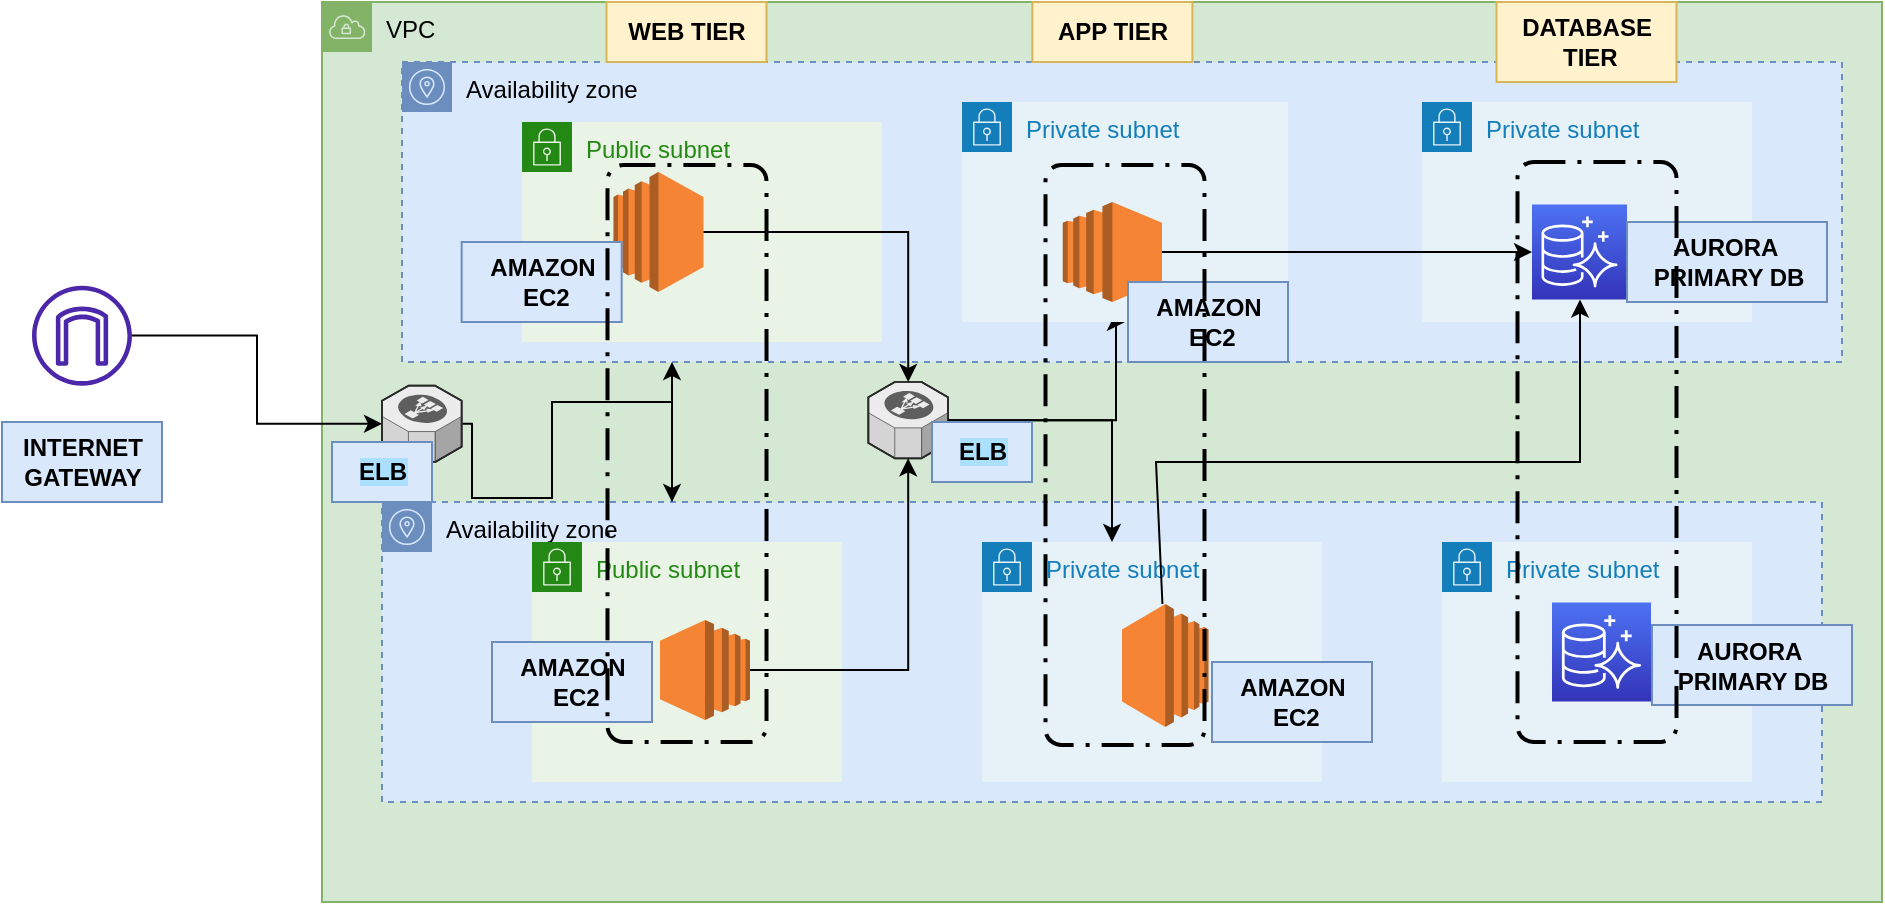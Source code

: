 <mxfile version="20.5.1" type="device"><diagram id="uzL1JmCP-hk4vSRYGaol" name="Page-1"><mxGraphModel dx="1963" dy="759" grid="1" gridSize="10" guides="1" tooltips="1" connect="1" arrows="1" fold="1" page="1" pageScale="1" pageWidth="850" pageHeight="1100" math="0" shadow="0"><root><mxCell id="0"/><mxCell id="1" parent="0"/><mxCell id="akajo7f7efWesyGH93C2-1" value="VPC" style="points=[[0,0],[0.25,0],[0.5,0],[0.75,0],[1,0],[1,0.25],[1,0.5],[1,0.75],[1,1],[0.75,1],[0.5,1],[0.25,1],[0,1],[0,0.75],[0,0.5],[0,0.25]];outlineConnect=0;html=1;whiteSpace=wrap;fontSize=12;fontStyle=0;container=1;pointerEvents=0;collapsible=0;recursiveResize=0;shape=mxgraph.aws4.group;grIcon=mxgraph.aws4.group_vpc;strokeColor=#82b366;fillColor=#d5e8d4;verticalAlign=top;align=left;spacingLeft=30;dashed=0;" vertex="1" parent="1"><mxGeometry x="35" y="160" width="780" height="450" as="geometry"/></mxCell><mxCell id="akajo7f7efWesyGH93C2-2" value="Availability zone" style="sketch=0;outlineConnect=0;html=1;whiteSpace=wrap;fontSize=12;fontStyle=0;shape=mxgraph.aws4.group;grIcon=mxgraph.aws4.group_availability_zone;strokeColor=#6c8ebf;fillColor=#dae8fc;verticalAlign=top;align=left;spacingLeft=30;dashed=1;" vertex="1" parent="akajo7f7efWesyGH93C2-1"><mxGeometry x="40" y="30" width="720" height="150" as="geometry"/></mxCell><mxCell id="akajo7f7efWesyGH93C2-27" style="edgeStyle=orthogonalEdgeStyle;rounded=0;orthogonalLoop=1;jettySize=auto;html=1;" edge="1" parent="akajo7f7efWesyGH93C2-1" source="akajo7f7efWesyGH93C2-3" target="akajo7f7efWesyGH93C2-2"><mxGeometry relative="1" as="geometry"><Array as="points"><mxPoint x="175" y="190"/><mxPoint x="175" y="190"/></Array></mxGeometry></mxCell><mxCell id="akajo7f7efWesyGH93C2-3" value="Availability zone" style="sketch=0;outlineConnect=0;html=1;whiteSpace=wrap;fontSize=12;fontStyle=0;shape=mxgraph.aws4.group;grIcon=mxgraph.aws4.group_availability_zone;strokeColor=#6c8ebf;fillColor=#dae8fc;verticalAlign=top;align=left;spacingLeft=30;dashed=1;" vertex="1" parent="akajo7f7efWesyGH93C2-1"><mxGeometry x="30" y="250" width="720" height="150" as="geometry"/></mxCell><mxCell id="akajo7f7efWesyGH93C2-4" value="Public subnet" style="points=[[0,0],[0.25,0],[0.5,0],[0.75,0],[1,0],[1,0.25],[1,0.5],[1,0.75],[1,1],[0.75,1],[0.5,1],[0.25,1],[0,1],[0,0.75],[0,0.5],[0,0.25]];outlineConnect=0;gradientColor=none;html=1;whiteSpace=wrap;fontSize=12;fontStyle=0;container=1;pointerEvents=0;collapsible=0;recursiveResize=0;shape=mxgraph.aws4.group;grIcon=mxgraph.aws4.group_security_group;grStroke=0;strokeColor=#248814;fillColor=#E9F3E6;verticalAlign=top;align=left;spacingLeft=30;fontColor=#248814;dashed=0;" vertex="1" parent="akajo7f7efWesyGH93C2-1"><mxGeometry x="100" y="60" width="180" height="110" as="geometry"/></mxCell><mxCell id="akajo7f7efWesyGH93C2-17" value="" style="outlineConnect=0;dashed=0;verticalLabelPosition=bottom;verticalAlign=top;align=center;html=1;shape=mxgraph.aws3.ec2;fillColor=#F58534;gradientColor=none;" vertex="1" parent="akajo7f7efWesyGH93C2-4"><mxGeometry x="45.75" y="25" width="45" height="60" as="geometry"/></mxCell><mxCell id="akajo7f7efWesyGH93C2-6" value="Public subnet" style="points=[[0,0],[0.25,0],[0.5,0],[0.75,0],[1,0],[1,0.25],[1,0.5],[1,0.75],[1,1],[0.75,1],[0.5,1],[0.25,1],[0,1],[0,0.75],[0,0.5],[0,0.25]];outlineConnect=0;gradientColor=none;html=1;whiteSpace=wrap;fontSize=12;fontStyle=0;container=1;pointerEvents=0;collapsible=0;recursiveResize=0;shape=mxgraph.aws4.group;grIcon=mxgraph.aws4.group_security_group;grStroke=0;strokeColor=#248814;fillColor=#E9F3E6;verticalAlign=top;align=left;spacingLeft=30;fontColor=#248814;dashed=0;rotation=0;" vertex="1" parent="akajo7f7efWesyGH93C2-1"><mxGeometry x="105" y="270" width="155" height="120" as="geometry"/></mxCell><mxCell id="akajo7f7efWesyGH93C2-16" value="" style="outlineConnect=0;dashed=0;verticalLabelPosition=bottom;verticalAlign=top;align=center;html=1;shape=mxgraph.aws3.ec2;fillColor=#F58534;gradientColor=none;rotation=180;" vertex="1" parent="akajo7f7efWesyGH93C2-6"><mxGeometry x="64" y="39" width="45" height="50" as="geometry"/></mxCell><mxCell id="akajo7f7efWesyGH93C2-10" value="Private subnet" style="points=[[0,0],[0.25,0],[0.5,0],[0.75,0],[1,0],[1,0.25],[1,0.5],[1,0.75],[1,1],[0.75,1],[0.5,1],[0.25,1],[0,1],[0,0.75],[0,0.5],[0,0.25]];outlineConnect=0;gradientColor=none;html=1;whiteSpace=wrap;fontSize=12;fontStyle=0;container=1;pointerEvents=0;collapsible=0;recursiveResize=0;shape=mxgraph.aws4.group;grIcon=mxgraph.aws4.group_security_group;grStroke=0;strokeColor=#147EBA;fillColor=#E6F2F8;verticalAlign=top;align=left;spacingLeft=30;fontColor=#147EBA;dashed=0;" vertex="1" parent="akajo7f7efWesyGH93C2-1"><mxGeometry x="550" y="50" width="165" height="110" as="geometry"/></mxCell><mxCell id="akajo7f7efWesyGH93C2-9" value="Private subnet" style="points=[[0,0],[0.25,0],[0.5,0],[0.75,0],[1,0],[1,0.25],[1,0.5],[1,0.75],[1,1],[0.75,1],[0.5,1],[0.25,1],[0,1],[0,0.75],[0,0.5],[0,0.25]];outlineConnect=0;gradientColor=none;html=1;whiteSpace=wrap;fontSize=12;fontStyle=0;container=1;pointerEvents=0;collapsible=0;recursiveResize=0;shape=mxgraph.aws4.group;grIcon=mxgraph.aws4.group_security_group;grStroke=0;strokeColor=#147EBA;fillColor=#E6F2F8;verticalAlign=top;align=left;spacingLeft=30;fontColor=#147EBA;dashed=0;rotation=0;" vertex="1" parent="akajo7f7efWesyGH93C2-1"><mxGeometry x="560" y="270" width="155" height="120" as="geometry"/></mxCell><mxCell id="akajo7f7efWesyGH93C2-20" value="" style="sketch=0;points=[[0,0,0],[0.25,0,0],[0.5,0,0],[0.75,0,0],[1,0,0],[0,1,0],[0.25,1,0],[0.5,1,0],[0.75,1,0],[1,1,0],[0,0.25,0],[0,0.5,0],[0,0.75,0],[1,0.25,0],[1,0.5,0],[1,0.75,0]];outlineConnect=0;fontColor=#232F3E;gradientColor=#4D72F3;gradientDirection=north;fillColor=#3334B9;strokeColor=#ffffff;dashed=0;verticalLabelPosition=bottom;verticalAlign=top;align=center;html=1;fontSize=12;fontStyle=0;aspect=fixed;shape=mxgraph.aws4.resourceIcon;resIcon=mxgraph.aws4.aurora;" vertex="1" parent="akajo7f7efWesyGH93C2-9"><mxGeometry x="55" y="30.25" width="49.5" height="49.5" as="geometry"/></mxCell><mxCell id="akajo7f7efWesyGH93C2-26" value="" style="edgeStyle=orthogonalEdgeStyle;rounded=0;orthogonalLoop=1;jettySize=auto;html=1;" edge="1" parent="akajo7f7efWesyGH93C2-1" source="akajo7f7efWesyGH93C2-13" target="akajo7f7efWesyGH93C2-3"><mxGeometry relative="1" as="geometry"><Array as="points"><mxPoint x="75" y="248"/><mxPoint x="115" y="248"/><mxPoint x="115" y="200"/><mxPoint x="175" y="200"/></Array></mxGeometry></mxCell><mxCell id="akajo7f7efWesyGH93C2-13" value="" style="verticalLabelPosition=bottom;html=1;verticalAlign=top;strokeWidth=1;align=center;outlineConnect=0;dashed=0;outlineConnect=0;shape=mxgraph.aws3d.elasticLoadBalancing;fillColor=#ECECEC;strokeColor=#5E5E5E;aspect=fixed;" vertex="1" parent="akajo7f7efWesyGH93C2-1"><mxGeometry x="30" y="191.83" width="39.83" height="38.17" as="geometry"/></mxCell><mxCell id="akajo7f7efWesyGH93C2-35" value="" style="edgeStyle=orthogonalEdgeStyle;rounded=0;orthogonalLoop=1;jettySize=auto;html=1;entryX=0.5;entryY=1;entryDx=0;entryDy=0;" edge="1" parent="akajo7f7efWesyGH93C2-1" source="akajo7f7efWesyGH93C2-14" target="akajo7f7efWesyGH93C2-8"><mxGeometry relative="1" as="geometry"><Array as="points"><mxPoint x="397" y="209"/></Array></mxGeometry></mxCell><mxCell id="akajo7f7efWesyGH93C2-14" value="" style="verticalLabelPosition=bottom;html=1;verticalAlign=top;strokeWidth=1;align=center;outlineConnect=0;dashed=0;outlineConnect=0;shape=mxgraph.aws3d.elasticLoadBalancing;fillColor=#ECECEC;strokeColor=#5E5E5E;aspect=fixed;" vertex="1" parent="akajo7f7efWesyGH93C2-1"><mxGeometry x="273.17" y="190" width="39.83" height="38.17" as="geometry"/></mxCell><mxCell id="akajo7f7efWesyGH93C2-8" value="Private subnet" style="points=[[0,0],[0.25,0],[0.5,0],[0.75,0],[1,0],[1,0.25],[1,0.5],[1,0.75],[1,1],[0.75,1],[0.5,1],[0.25,1],[0,1],[0,0.75],[0,0.5],[0,0.25]];outlineConnect=0;gradientColor=none;html=1;whiteSpace=wrap;fontSize=12;fontStyle=0;container=1;pointerEvents=0;collapsible=0;recursiveResize=0;shape=mxgraph.aws4.group;grIcon=mxgraph.aws4.group_security_group;grStroke=0;strokeColor=#147EBA;fillColor=#E6F2F8;verticalAlign=top;align=left;spacingLeft=30;fontColor=#147EBA;dashed=0;" vertex="1" parent="akajo7f7efWesyGH93C2-1"><mxGeometry x="320" y="50" width="163" height="110" as="geometry"/></mxCell><mxCell id="akajo7f7efWesyGH93C2-50" value="" style="edgeStyle=orthogonalEdgeStyle;rounded=0;orthogonalLoop=1;jettySize=auto;html=1;" edge="1" parent="akajo7f7efWesyGH93C2-1" source="akajo7f7efWesyGH93C2-18" target="akajo7f7efWesyGH93C2-19"><mxGeometry relative="1" as="geometry"/></mxCell><mxCell id="akajo7f7efWesyGH93C2-18" value="" style="outlineConnect=0;dashed=0;verticalLabelPosition=bottom;verticalAlign=top;align=center;html=1;shape=mxgraph.aws3.ec2;fillColor=#F58534;gradientColor=none;" vertex="1" parent="akajo7f7efWesyGH93C2-1"><mxGeometry x="370.38" y="100" width="49.62" height="50" as="geometry"/></mxCell><mxCell id="akajo7f7efWesyGH93C2-7" value="Private subnet" style="points=[[0,0],[0.25,0],[0.5,0],[0.75,0],[1,0],[1,0.25],[1,0.5],[1,0.75],[1,1],[0.75,1],[0.5,1],[0.25,1],[0,1],[0,0.75],[0,0.5],[0,0.25]];outlineConnect=0;gradientColor=none;html=1;whiteSpace=wrap;fontSize=12;fontStyle=0;container=1;pointerEvents=0;collapsible=0;recursiveResize=0;shape=mxgraph.aws4.group;grIcon=mxgraph.aws4.group_security_group;grStroke=0;strokeColor=#147EBA;fillColor=#E6F2F8;verticalAlign=top;align=left;spacingLeft=30;fontColor=#147EBA;dashed=0;rotation=0;" vertex="1" parent="akajo7f7efWesyGH93C2-1"><mxGeometry x="330" y="270" width="170" height="120" as="geometry"/></mxCell><mxCell id="akajo7f7efWesyGH93C2-15" value="" style="outlineConnect=0;dashed=0;verticalLabelPosition=bottom;verticalAlign=top;align=center;html=1;shape=mxgraph.aws3.ec2;fillColor=#F58534;gradientColor=none;rotation=180;" vertex="1" parent="akajo7f7efWesyGH93C2-7"><mxGeometry x="70" y="31" width="43.25" height="61.5" as="geometry"/></mxCell><mxCell id="akajo7f7efWesyGH93C2-19" value="" style="sketch=0;points=[[0,0,0],[0.25,0,0],[0.5,0,0],[0.75,0,0],[1,0,0],[0,1,0],[0.25,1,0],[0.5,1,0],[0.75,1,0],[1,1,0],[0,0.25,0],[0,0.5,0],[0,0.75,0],[1,0.25,0],[1,0.5,0],[1,0.75,0]];outlineConnect=0;fontColor=#232F3E;gradientColor=#4D72F3;gradientDirection=north;fillColor=#3334B9;strokeColor=#ffffff;dashed=0;verticalLabelPosition=bottom;verticalAlign=top;align=center;html=1;fontSize=12;fontStyle=0;aspect=fixed;shape=mxgraph.aws4.resourceIcon;resIcon=mxgraph.aws4.aurora;" vertex="1" parent="akajo7f7efWesyGH93C2-1"><mxGeometry x="605" y="101.25" width="47.5" height="47.5" as="geometry"/></mxCell><mxCell id="akajo7f7efWesyGH93C2-57" value="&lt;b style=&quot;background-color: rgb(171, 224, 255);&quot;&gt;ELB&lt;/b&gt;" style="text;html=1;align=center;verticalAlign=middle;resizable=0;points=[];autosize=1;strokeColor=#6c8ebf;fillColor=#dae8fc;" vertex="1" parent="akajo7f7efWesyGH93C2-1"><mxGeometry x="5.0" y="220.0" width="50" height="30" as="geometry"/></mxCell><mxCell id="akajo7f7efWesyGH93C2-59" value="" style="edgeStyle=orthogonalEdgeStyle;rounded=0;orthogonalLoop=1;jettySize=auto;html=1;" edge="1" parent="akajo7f7efWesyGH93C2-1" source="akajo7f7efWesyGH93C2-16" target="akajo7f7efWesyGH93C2-14"><mxGeometry relative="1" as="geometry"/></mxCell><mxCell id="akajo7f7efWesyGH93C2-61" value="" style="edgeStyle=orthogonalEdgeStyle;rounded=0;orthogonalLoop=1;jettySize=auto;html=1;" edge="1" parent="akajo7f7efWesyGH93C2-1" source="akajo7f7efWesyGH93C2-17" target="akajo7f7efWesyGH93C2-14"><mxGeometry relative="1" as="geometry"/></mxCell><mxCell id="akajo7f7efWesyGH93C2-63" value="" style="edgeStyle=orthogonalEdgeStyle;rounded=0;orthogonalLoop=1;jettySize=auto;html=1;" edge="1" parent="akajo7f7efWesyGH93C2-1" source="akajo7f7efWesyGH93C2-14" target="akajo7f7efWesyGH93C2-7"><mxGeometry relative="1" as="geometry"><Array as="points"><mxPoint x="395" y="209"/></Array></mxGeometry></mxCell><mxCell id="akajo7f7efWesyGH93C2-65" value="" style="edgeStyle=orthogonalEdgeStyle;rounded=0;orthogonalLoop=1;jettySize=auto;html=1;" edge="1" parent="akajo7f7efWesyGH93C2-1" source="akajo7f7efWesyGH93C2-15" target="akajo7f7efWesyGH93C2-19"><mxGeometry relative="1" as="geometry"><Array as="points"><mxPoint x="417" y="230"/><mxPoint x="629" y="230"/></Array></mxGeometry></mxCell><mxCell id="akajo7f7efWesyGH93C2-92" value="&lt;b style=&quot;background-color: rgb(171, 224, 255);&quot;&gt;ELB&lt;/b&gt;" style="text;html=1;align=center;verticalAlign=middle;resizable=0;points=[];autosize=1;strokeColor=#6c8ebf;fillColor=#dae8fc;" vertex="1" parent="akajo7f7efWesyGH93C2-1"><mxGeometry x="305" y="210.0" width="50" height="30" as="geometry"/></mxCell><mxCell id="akajo7f7efWesyGH93C2-99" value="&lt;b&gt;AMAZON&lt;br&gt;&amp;nbsp;EC2&lt;/b&gt;" style="text;html=1;align=center;verticalAlign=middle;resizable=0;points=[];autosize=1;strokeColor=#6c8ebf;fillColor=#dae8fc;" vertex="1" parent="akajo7f7efWesyGH93C2-1"><mxGeometry x="403" y="140" width="80" height="40" as="geometry"/></mxCell><mxCell id="akajo7f7efWesyGH93C2-95" value="&lt;b&gt;AMAZON&lt;br&gt;&amp;nbsp;EC2&lt;/b&gt;" style="text;html=1;align=center;verticalAlign=middle;resizable=0;points=[];autosize=1;strokeColor=#6c8ebf;fillColor=#dae8fc;" vertex="1" parent="akajo7f7efWesyGH93C2-1"><mxGeometry x="85" y="320" width="80" height="40" as="geometry"/></mxCell><mxCell id="akajo7f7efWesyGH93C2-96" value="&lt;b&gt;AMAZON&lt;br&gt;&amp;nbsp;EC2&lt;/b&gt;" style="text;html=1;align=center;verticalAlign=middle;resizable=0;points=[];autosize=1;strokeColor=#6c8ebf;fillColor=#dae8fc;" vertex="1" parent="akajo7f7efWesyGH93C2-1"><mxGeometry x="69.83" y="120.0" width="80" height="40" as="geometry"/></mxCell><mxCell id="akajo7f7efWesyGH93C2-94" value="&lt;b&gt;AMAZON&lt;br&gt;&amp;nbsp;EC2&lt;/b&gt;" style="text;html=1;align=center;verticalAlign=middle;resizable=0;points=[];autosize=1;strokeColor=#6c8ebf;fillColor=#dae8fc;" vertex="1" parent="akajo7f7efWesyGH93C2-1"><mxGeometry x="445" y="330" width="80" height="40" as="geometry"/></mxCell><mxCell id="akajo7f7efWesyGH93C2-102" value="&lt;b&gt;AURORA&amp;nbsp;&lt;br&gt;PRIMARY DB&lt;/b&gt;" style="text;html=1;align=center;verticalAlign=middle;resizable=0;points=[];autosize=1;strokeColor=#6c8ebf;fillColor=#dae8fc;" vertex="1" parent="akajo7f7efWesyGH93C2-1"><mxGeometry x="652.5" y="110" width="100" height="40" as="geometry"/></mxCell><mxCell id="akajo7f7efWesyGH93C2-101" value="&lt;b&gt;AURORA&amp;nbsp;&lt;br&gt;PRIMARY DB&lt;/b&gt;" style="text;html=1;align=center;verticalAlign=middle;resizable=0;points=[];autosize=1;strokeColor=#6c8ebf;fillColor=#dae8fc;" vertex="1" parent="akajo7f7efWesyGH93C2-1"><mxGeometry x="665" y="311.5" width="100" height="40" as="geometry"/></mxCell><mxCell id="akajo7f7efWesyGH93C2-116" value="" style="rounded=1;arcSize=10;dashed=1;fillColor=none;gradientColor=none;dashPattern=8 3 1 3;strokeWidth=2;labelBackgroundColor=#ABE0FF;" vertex="1" parent="akajo7f7efWesyGH93C2-1"><mxGeometry x="142.75" y="81.5" width="79.5" height="288.5" as="geometry"/></mxCell><mxCell id="akajo7f7efWesyGH93C2-118" value="" style="rounded=1;arcSize=10;dashed=1;fillColor=none;gradientColor=none;dashPattern=8 3 1 3;strokeWidth=2;labelBackgroundColor=#ABE0FF;" vertex="1" parent="akajo7f7efWesyGH93C2-1"><mxGeometry x="361.75" y="81.5" width="79.5" height="290" as="geometry"/></mxCell><mxCell id="akajo7f7efWesyGH93C2-119" value="" style="rounded=1;arcSize=10;dashed=1;fillColor=none;gradientColor=none;dashPattern=8 3 1 3;strokeWidth=2;labelBackgroundColor=#ABE0FF;" vertex="1" parent="akajo7f7efWesyGH93C2-1"><mxGeometry x="597.75" y="80" width="79.5" height="290" as="geometry"/></mxCell><mxCell id="akajo7f7efWesyGH93C2-120" value="WEB TIER" style="text;html=1;align=center;verticalAlign=middle;resizable=0;points=[];autosize=1;strokeColor=#d6b656;fillColor=#fff2cc;fontStyle=1" vertex="1" parent="akajo7f7efWesyGH93C2-1"><mxGeometry x="142.25" width="80" height="30" as="geometry"/></mxCell><mxCell id="akajo7f7efWesyGH93C2-121" value="APP TIER" style="text;html=1;align=center;verticalAlign=middle;resizable=0;points=[];autosize=1;strokeColor=#d6b656;fillColor=#fff2cc;fontStyle=1" vertex="1" parent="akajo7f7efWesyGH93C2-1"><mxGeometry x="355.19" width="80" height="30" as="geometry"/></mxCell><mxCell id="akajo7f7efWesyGH93C2-122" value="DATABASE&lt;br&gt;&amp;nbsp;TIER" style="text;html=1;align=center;verticalAlign=middle;resizable=0;points=[];autosize=1;strokeColor=#d6b656;fillColor=#fff2cc;fontStyle=1" vertex="1" parent="akajo7f7efWesyGH93C2-1"><mxGeometry x="587.25" width="90" height="40" as="geometry"/></mxCell><mxCell id="akajo7f7efWesyGH93C2-23" value="" style="edgeStyle=orthogonalEdgeStyle;rounded=0;orthogonalLoop=1;jettySize=auto;html=1;" edge="1" parent="1" source="akajo7f7efWesyGH93C2-12" target="akajo7f7efWesyGH93C2-13"><mxGeometry relative="1" as="geometry"/></mxCell><mxCell id="akajo7f7efWesyGH93C2-12" value="" style="sketch=0;outlineConnect=0;fontColor=#232F3E;gradientColor=none;fillColor=#4D27AA;strokeColor=none;dashed=0;verticalLabelPosition=bottom;verticalAlign=top;align=center;html=1;fontSize=12;fontStyle=0;aspect=fixed;pointerEvents=1;shape=mxgraph.aws4.internet_gateway;" vertex="1" parent="1"><mxGeometry x="-110" y="301.83" width="50" height="50" as="geometry"/></mxCell><mxCell id="akajo7f7efWesyGH93C2-56" value="&lt;b&gt;INTERNET&lt;br&gt;GATEWAY&lt;/b&gt;" style="text;html=1;align=center;verticalAlign=middle;resizable=0;points=[];autosize=1;strokeColor=#6c8ebf;fillColor=#dae8fc;" vertex="1" parent="1"><mxGeometry x="-125" y="370" width="80" height="40" as="geometry"/></mxCell></root></mxGraphModel></diagram></mxfile>